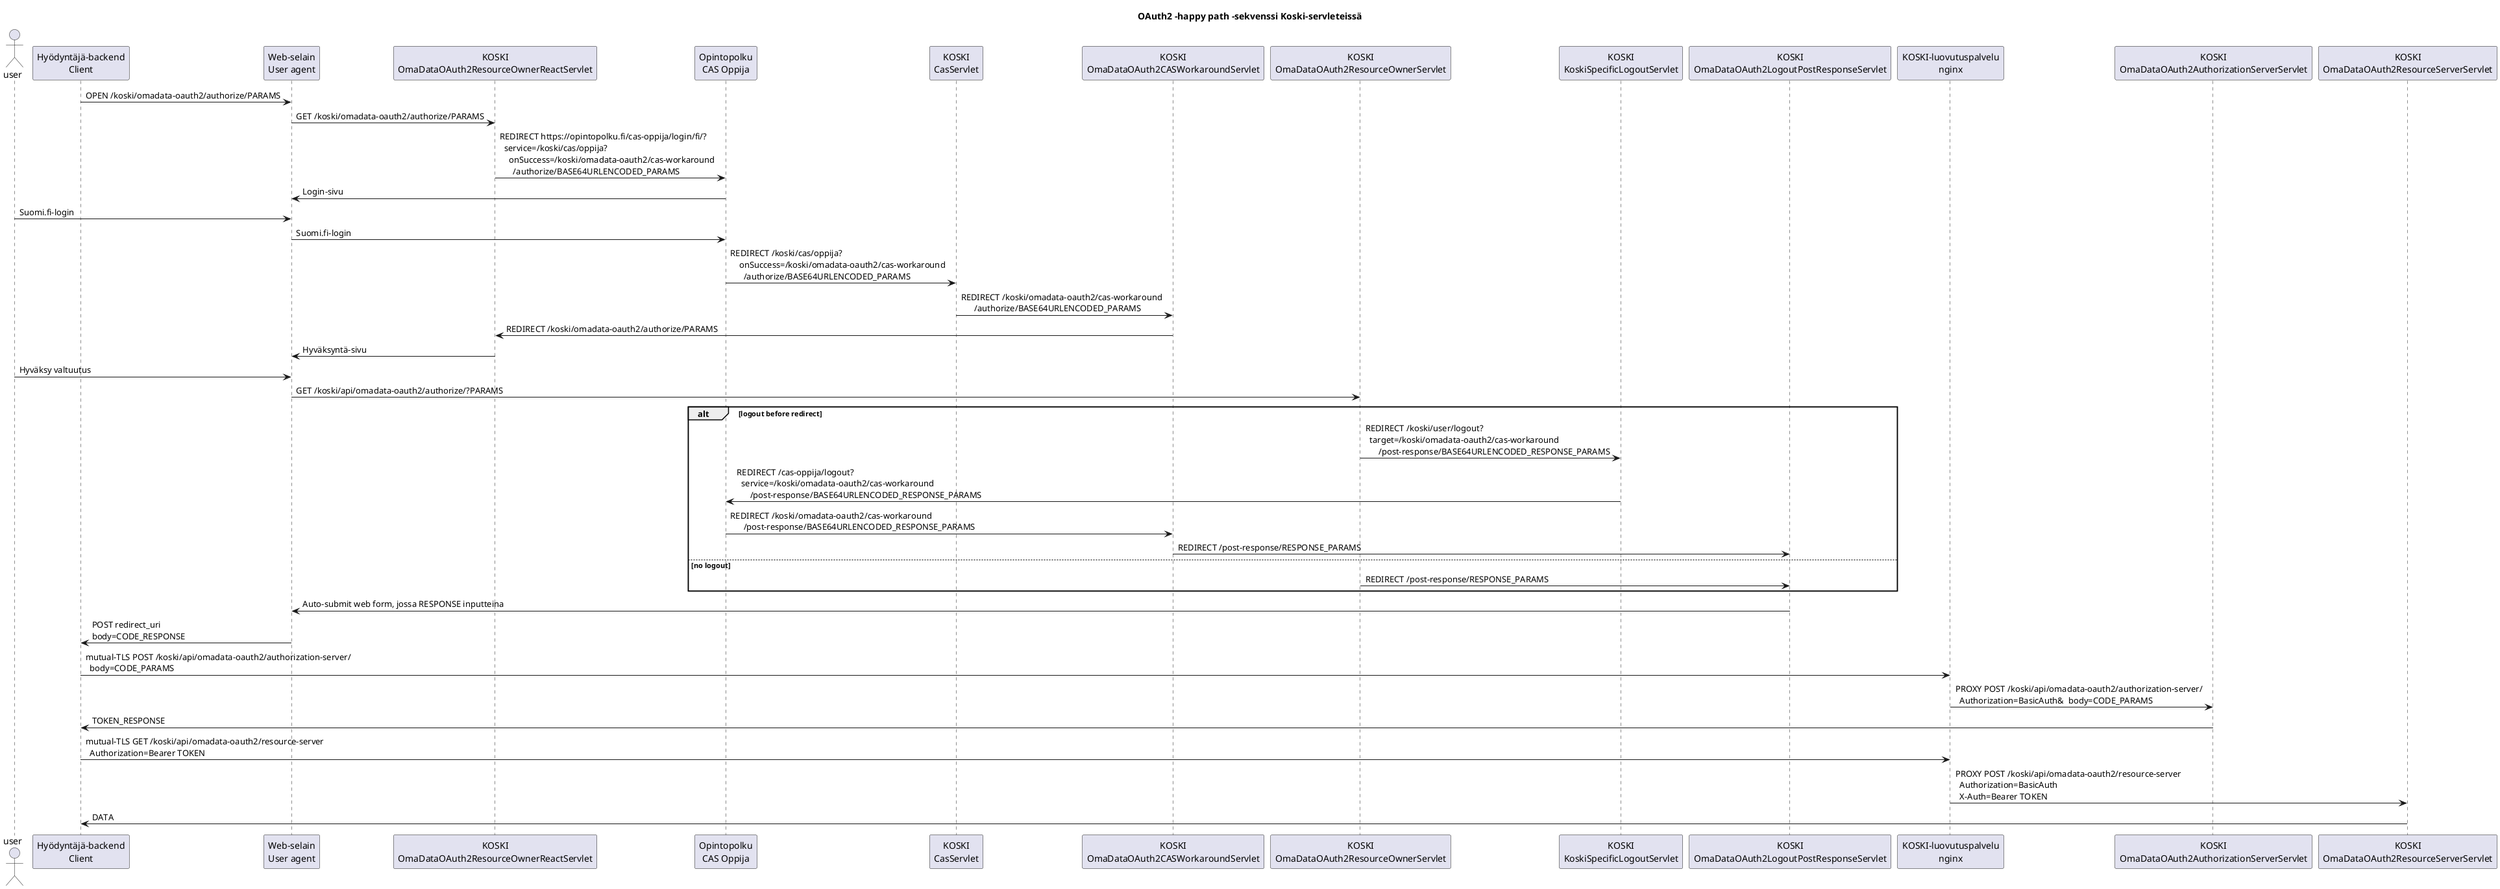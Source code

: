 @startuml
title OAuth2 -happy path -sekvenssi Koski-servleteissä

actor user

participant client [
  Hyödyntäjä-backend
  Client
]

participant user_agent [
  Web-selain
  User agent
]

' /koski/omadata-oauth2/authorize:
participant OmaDataOAuth2ResourceOwnerReactServlet [
  KOSKI
  OmaDataOAuth2ResourceOwnerReactServlet
]

' https://untuvaopintopolku.fi/cas-oppija/login/fi/?service=...
participant cas_oppija [
  Opintopolku
  CAS Oppija
]

' /koski/cas/oppija=onSuccess=...:
participant CasServlet [
  KOSKI
  CasServlet
]

' /koski/omadata-oauth2/cas-workaround/authorize/:base64urlencodedparams
participant OmaDataOAuth2CASWorkaroundServlet [
  KOSKI
  OmaDataOAuth2CASWorkaroundServlet
]

' /koski/api/omadata-oauth2/authorize:
participant OmaDataOAuth2ResourceOwnerServlet [
  KOSKI
  OmaDataOAuth2ResourceOwnerServlet
]

' /koski/user/logout?target=
participant KoskiSpecificLogoutServlet [
 KOSKI
 KoskiSpecificLogoutServlet
]

participant OmaDataOAuth2LogoutPostResponseServlet [
  KOSKI
  OmaDataOAuth2LogoutPostResponseServlet
]

client -> user_agent : OPEN /koski/omadata-oauth2/authorize/PARAMS

user_agent -> OmaDataOAuth2ResourceOwnerReactServlet : GET /koski/omadata-oauth2/authorize/PARAMS

OmaDataOAuth2ResourceOwnerReactServlet -> cas_oppija : REDIRECT https://opintopolku.fi/cas-oppija/login/fi/?\n  service=/koski/cas/oppija?\n    onSuccess=/koski/omadata-oauth2/cas-workaround\n      /authorize/BASE64URLENCODED_PARAMS

cas_oppija -> user_agent : Login-sivu

user -> user_agent : Suomi.fi-login

user_agent -> cas_oppija : Suomi.fi-login

cas_oppija -> CasServlet : REDIRECT /koski/cas/oppija?\n    onSuccess=/koski/omadata-oauth2/cas-workaround\n      /authorize/BASE64URLENCODED_PARAMS

CasServlet -> OmaDataOAuth2CASWorkaroundServlet : REDIRECT /koski/omadata-oauth2/cas-workaround\n      /authorize/BASE64URLENCODED_PARAMS

OmaDataOAuth2CASWorkaroundServlet -> OmaDataOAuth2ResourceOwnerReactServlet : REDIRECT /koski/omadata-oauth2/authorize/PARAMS

OmaDataOAuth2ResourceOwnerReactServlet -> user_agent : Hyväksyntä-sivu

user -> user_agent : Hyväksy valtuutus

user_agent -> OmaDataOAuth2ResourceOwnerServlet : GET /koski/api/omadata-oauth2/authorize/?PARAMS

alt logout before redirect

OmaDataOAuth2ResourceOwnerServlet -> KoskiSpecificLogoutServlet : REDIRECT /koski/user/logout?\n  target=/koski/omadata-oauth2/cas-workaround\n      /post-response/BASE64URLENCODED_RESPONSE_PARAMS

KoskiSpecificLogoutServlet -> cas_oppija : REDIRECT /cas-oppija/logout?\n  service=/koski/omadata-oauth2/cas-workaround\n      /post-response/BASE64URLENCODED_RESPONSE_PARAMS

cas_oppija -> OmaDataOAuth2CASWorkaroundServlet : REDIRECT /koski/omadata-oauth2/cas-workaround\n      /post-response/BASE64URLENCODED_RESPONSE_PARAMS

OmaDataOAuth2CASWorkaroundServlet -> OmaDataOAuth2LogoutPostResponseServlet : REDIRECT /post-response/RESPONSE_PARAMS

else no logout

OmaDataOAuth2ResourceOwnerServlet -> OmaDataOAuth2LogoutPostResponseServlet : REDIRECT /post-response/RESPONSE_PARAMS

end

OmaDataOAuth2LogoutPostResponseServlet -> user_agent : Auto-submit web form, jossa RESPONSE inputteina

user_agent -> client : POST redirect_uri\nbody=CODE_RESPONSE

participant luovutuspalvelu [
  KOSKI-luovutuspalvelu
  nginx
]

participant OmaDataOAuth2AuthorizationServerServlet [
  KOSKI
  OmaDataOAuth2AuthorizationServerServlet
]

participant OmaDataOAuth2ResourceServerServlet [
  KOSKI
  OmaDataOAuth2ResourceServerServlet
]

client -> luovutuspalvelu : mutual-TLS POST /koski/api/omadata-oauth2/authorization-server/\n  body=CODE_PARAMS

luovutuspalvelu -> OmaDataOAuth2AuthorizationServerServlet : PROXY POST /koski/api/omadata-oauth2/authorization-server/\n  Authorization=BasicAuth&  body=CODE_PARAMS

OmaDataOAuth2AuthorizationServerServlet -> client : TOKEN_RESPONSE

client -> luovutuspalvelu : mutual-TLS GET /koski/api/omadata-oauth2/resource-server\n  Authorization=Bearer TOKEN

luovutuspalvelu -> OmaDataOAuth2ResourceServerServlet : PROXY POST /koski/api/omadata-oauth2/resource-server\n  Authorization=BasicAuth\n  X-Auth=Bearer TOKEN

OmaDataOAuth2ResourceServerServlet -> client : DATA

@enduml
